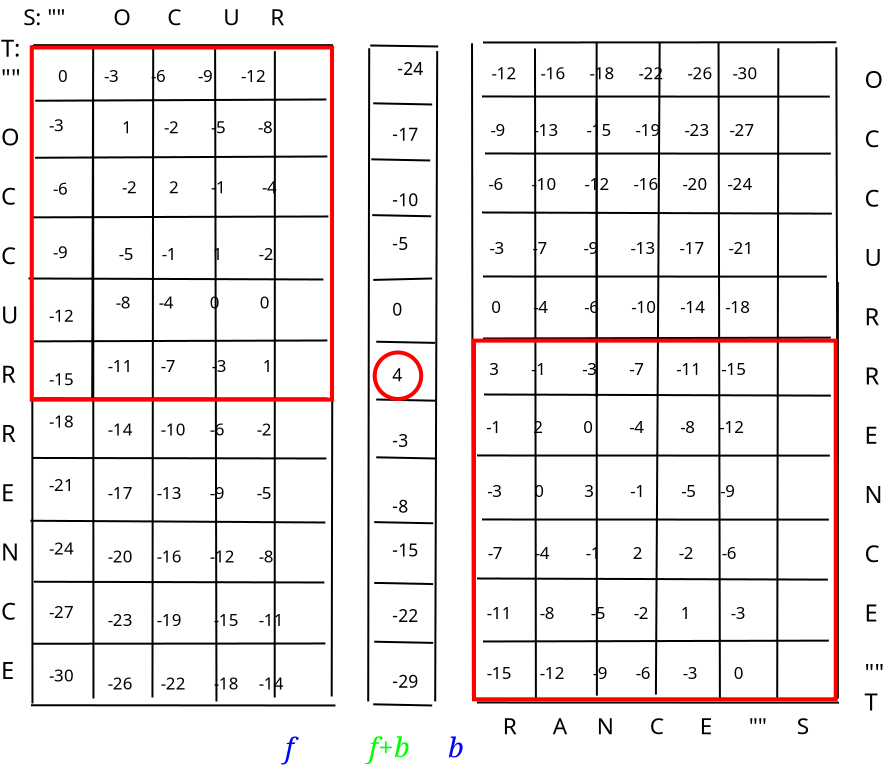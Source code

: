 <?xml version="1.0" encoding="UTF-8"?>
<dia:diagram xmlns:dia="http://www.lysator.liu.se/~alla/dia/">
  <dia:layer name="Background" visible="true" active="true">
    <dia:object type="Standard - Line" version="0" id="O0">
      <dia:attribute name="obj_pos">
        <dia:point val="6.2,8.25"/>
      </dia:attribute>
      <dia:attribute name="obj_bb">
        <dia:rectangle val="6.15,8.2;21.229,8.3"/>
      </dia:attribute>
      <dia:attribute name="conn_endpoints">
        <dia:point val="6.2,8.25"/>
        <dia:point val="21.179,8.25"/>
      </dia:attribute>
      <dia:attribute name="numcp">
        <dia:int val="1"/>
      </dia:attribute>
    </dia:object>
    <dia:object type="Standard - Line" version="0" id="O1">
      <dia:attribute name="obj_pos">
        <dia:point val="6.15,8.25"/>
      </dia:attribute>
      <dia:attribute name="obj_bb">
        <dia:rectangle val="6.05,8.2;6.2,26.1"/>
      </dia:attribute>
      <dia:attribute name="conn_endpoints">
        <dia:point val="6.15,8.25"/>
        <dia:point val="6.1,26.05"/>
      </dia:attribute>
      <dia:attribute name="numcp">
        <dia:int val="1"/>
      </dia:attribute>
    </dia:object>
    <dia:object type="Standard - Line" version="0" id="O2">
      <dia:attribute name="obj_pos">
        <dia:point val="9.195,8.23"/>
      </dia:attribute>
      <dia:attribute name="obj_bb">
        <dia:rectangle val="9.095,8.18;9.245,26.08"/>
      </dia:attribute>
      <dia:attribute name="conn_endpoints">
        <dia:point val="9.195,8.23"/>
        <dia:point val="9.145,26.03"/>
      </dia:attribute>
      <dia:attribute name="numcp">
        <dia:int val="1"/>
      </dia:attribute>
    </dia:object>
    <dia:object type="Standard - Line" version="0" id="O3">
      <dia:attribute name="obj_pos">
        <dia:point val="6.295,11.03"/>
      </dia:attribute>
      <dia:attribute name="obj_bb">
        <dia:rectangle val="6.245,10.917;20.905,11.08"/>
      </dia:attribute>
      <dia:attribute name="conn_endpoints">
        <dia:point val="6.295,11.03"/>
        <dia:point val="20.854,10.967"/>
      </dia:attribute>
      <dia:attribute name="numcp">
        <dia:int val="1"/>
      </dia:attribute>
    </dia:object>
    <dia:object type="Standard - Line" version="0" id="O4">
      <dia:attribute name="obj_pos">
        <dia:point val="12.195,8.28"/>
      </dia:attribute>
      <dia:attribute name="obj_bb">
        <dia:rectangle val="12.107,8.23;12.245,40.917"/>
      </dia:attribute>
      <dia:attribute name="conn_endpoints">
        <dia:point val="12.195,8.28"/>
        <dia:point val="12.158,40.867"/>
      </dia:attribute>
      <dia:attribute name="numcp">
        <dia:int val="1"/>
      </dia:attribute>
    </dia:object>
    <dia:object type="Standard - Line" version="0" id="O5">
      <dia:attribute name="obj_pos">
        <dia:point val="6.145,11.1"/>
      </dia:attribute>
      <dia:attribute name="obj_bb">
        <dia:rectangle val="6.095,11.05;6.208,41.217"/>
      </dia:attribute>
      <dia:attribute name="conn_endpoints">
        <dia:point val="6.145,11.1"/>
        <dia:point val="6.158,41.167"/>
      </dia:attribute>
      <dia:attribute name="numcp">
        <dia:int val="1"/>
      </dia:attribute>
    </dia:object>
    <dia:object type="Standard - Line" version="0" id="O6">
      <dia:attribute name="obj_pos">
        <dia:point val="9.19,11.08"/>
      </dia:attribute>
      <dia:attribute name="obj_bb">
        <dia:rectangle val="9.14,11.03;9.258,40.967"/>
      </dia:attribute>
      <dia:attribute name="conn_endpoints">
        <dia:point val="9.19,11.08"/>
        <dia:point val="9.208,40.917"/>
      </dia:attribute>
      <dia:attribute name="numcp">
        <dia:int val="1"/>
      </dia:attribute>
    </dia:object>
    <dia:object type="Standard - Line" version="0" id="O7">
      <dia:attribute name="obj_pos">
        <dia:point val="6.29,13.88"/>
      </dia:attribute>
      <dia:attribute name="obj_bb">
        <dia:rectangle val="6.24,13.767;20.955,13.93"/>
      </dia:attribute>
      <dia:attribute name="conn_endpoints">
        <dia:point val="6.29,13.88"/>
        <dia:point val="20.904,13.817"/>
      </dia:attribute>
      <dia:attribute name="numcp">
        <dia:int val="1"/>
      </dia:attribute>
    </dia:object>
    <dia:object type="Standard - Line" version="0" id="O8">
      <dia:attribute name="obj_pos">
        <dia:point val="15.29,8.28"/>
      </dia:attribute>
      <dia:attribute name="obj_bb">
        <dia:rectangle val="15.24,8.23;15.408,41.117"/>
      </dia:attribute>
      <dia:attribute name="conn_endpoints">
        <dia:point val="15.29,8.28"/>
        <dia:point val="15.358,41.067"/>
      </dia:attribute>
      <dia:attribute name="numcp">
        <dia:int val="1"/>
      </dia:attribute>
    </dia:object>
    <dia:object type="Standard - Line" version="0" id="O9">
      <dia:attribute name="obj_pos">
        <dia:point val="18.279,8.55"/>
      </dia:attribute>
      <dia:attribute name="obj_bb">
        <dia:rectangle val="18.22,8.5;18.329,40.917"/>
      </dia:attribute>
      <dia:attribute name="conn_endpoints">
        <dia:point val="18.279,8.55"/>
        <dia:point val="18.27,40.867"/>
      </dia:attribute>
      <dia:attribute name="numcp">
        <dia:int val="1"/>
      </dia:attribute>
    </dia:object>
    <dia:object type="Standard - Line" version="0" id="O10">
      <dia:attribute name="obj_pos">
        <dia:point val="21.179,8.5"/>
      </dia:attribute>
      <dia:attribute name="obj_bb">
        <dia:rectangle val="21.07,8.45;21.23,40.867"/>
      </dia:attribute>
      <dia:attribute name="conn_endpoints">
        <dia:point val="21.179,8.5"/>
        <dia:point val="21.12,40.817"/>
      </dia:attribute>
      <dia:attribute name="numcp">
        <dia:int val="1"/>
      </dia:attribute>
    </dia:object>
    <dia:object type="Standard - Line" version="0" id="O11">
      <dia:attribute name="obj_pos">
        <dia:point val="6.195,16.86"/>
      </dia:attribute>
      <dia:attribute name="obj_bb">
        <dia:rectangle val="6.145,16.767;21.005,16.91"/>
      </dia:attribute>
      <dia:attribute name="conn_endpoints">
        <dia:point val="6.195,16.86"/>
        <dia:point val="20.954,16.817"/>
      </dia:attribute>
      <dia:attribute name="numcp">
        <dia:int val="1"/>
      </dia:attribute>
    </dia:object>
    <dia:object type="Standard - Line" version="0" id="O12">
      <dia:attribute name="obj_pos">
        <dia:point val="5.958,19.917"/>
      </dia:attribute>
      <dia:attribute name="obj_bb">
        <dia:rectangle val="5.907,19.867;20.755,20.017"/>
      </dia:attribute>
      <dia:attribute name="conn_endpoints">
        <dia:point val="5.958,19.917"/>
        <dia:point val="20.704,19.967"/>
      </dia:attribute>
      <dia:attribute name="numcp">
        <dia:int val="1"/>
      </dia:attribute>
    </dia:object>
    <dia:object type="Standard - Text" version="1" id="O13">
      <dia:attribute name="obj_pos">
        <dia:point val="8.8,7.1"/>
      </dia:attribute>
      <dia:attribute name="obj_bb">
        <dia:rectangle val="8.8,6.505;8.8,7.253"/>
      </dia:attribute>
      <dia:attribute name="text">
        <dia:composite type="text">
          <dia:attribute name="string">
            <dia:string>##</dia:string>
          </dia:attribute>
          <dia:attribute name="font">
            <dia:font family="sans" style="0" name="Helvetica"/>
          </dia:attribute>
          <dia:attribute name="height">
            <dia:real val="0.8"/>
          </dia:attribute>
          <dia:attribute name="pos">
            <dia:point val="8.8,7.1"/>
          </dia:attribute>
          <dia:attribute name="color">
            <dia:color val="#000000"/>
          </dia:attribute>
          <dia:attribute name="alignment">
            <dia:enum val="0"/>
          </dia:attribute>
        </dia:composite>
      </dia:attribute>
      <dia:attribute name="valign">
        <dia:enum val="3"/>
      </dia:attribute>
    </dia:object>
    <dia:object type="Standard - Line" version="0" id="O14">
      <dia:attribute name="obj_pos">
        <dia:point val="6.231,23.06"/>
      </dia:attribute>
      <dia:attribute name="obj_bb">
        <dia:rectangle val="6.18,22.967;20.954,23.11"/>
      </dia:attribute>
      <dia:attribute name="conn_endpoints">
        <dia:point val="6.231,23.06"/>
        <dia:point val="20.904,23.017"/>
      </dia:attribute>
      <dia:attribute name="numcp">
        <dia:int val="1"/>
      </dia:attribute>
    </dia:object>
    <dia:object type="Standard - Line" version="0" id="O15">
      <dia:attribute name="obj_pos">
        <dia:point val="6.226,25.91"/>
      </dia:attribute>
      <dia:attribute name="obj_bb">
        <dia:rectangle val="6.176,25.86;20.954,25.967"/>
      </dia:attribute>
      <dia:attribute name="conn_endpoints">
        <dia:point val="6.226,25.91"/>
        <dia:point val="20.904,25.917"/>
      </dia:attribute>
      <dia:attribute name="numcp">
        <dia:int val="1"/>
      </dia:attribute>
    </dia:object>
    <dia:object type="Standard - Line" version="0" id="O16">
      <dia:attribute name="obj_pos">
        <dia:point val="6.13,28.89"/>
      </dia:attribute>
      <dia:attribute name="obj_bb">
        <dia:rectangle val="6.08,28.84;20.904,28.967"/>
      </dia:attribute>
      <dia:attribute name="conn_endpoints">
        <dia:point val="6.13,28.89"/>
        <dia:point val="20.854,28.917"/>
      </dia:attribute>
      <dia:attribute name="numcp">
        <dia:int val="1"/>
      </dia:attribute>
    </dia:object>
    <dia:object type="Standard - Line" version="0" id="O17">
      <dia:attribute name="obj_pos">
        <dia:point val="6.056,32.03"/>
      </dia:attribute>
      <dia:attribute name="obj_bb">
        <dia:rectangle val="6.005,31.98;20.855,32.167"/>
      </dia:attribute>
      <dia:attribute name="conn_endpoints">
        <dia:point val="6.056,32.03"/>
        <dia:point val="20.804,32.117"/>
      </dia:attribute>
      <dia:attribute name="numcp">
        <dia:int val="1"/>
      </dia:attribute>
    </dia:object>
    <dia:object type="Standard - Line" version="0" id="O18">
      <dia:attribute name="obj_pos">
        <dia:point val="6.231,35.08"/>
      </dia:attribute>
      <dia:attribute name="obj_bb">
        <dia:rectangle val="6.18,35.03;20.805,35.167"/>
      </dia:attribute>
      <dia:attribute name="conn_endpoints">
        <dia:point val="6.231,35.08"/>
        <dia:point val="20.754,35.117"/>
      </dia:attribute>
      <dia:attribute name="numcp">
        <dia:int val="1"/>
      </dia:attribute>
    </dia:object>
    <dia:object type="Standard - Line" version="0" id="O19">
      <dia:attribute name="obj_pos">
        <dia:point val="6.181,38.18"/>
      </dia:attribute>
      <dia:attribute name="obj_bb">
        <dia:rectangle val="6.13,38.117;20.854,38.23"/>
      </dia:attribute>
      <dia:attribute name="conn_endpoints">
        <dia:point val="6.181,38.18"/>
        <dia:point val="20.804,38.167"/>
      </dia:attribute>
      <dia:attribute name="numcp">
        <dia:int val="1"/>
      </dia:attribute>
    </dia:object>
    <dia:object type="Standard - Line" version="0" id="O20">
      <dia:attribute name="obj_pos">
        <dia:point val="6.081,41.255"/>
      </dia:attribute>
      <dia:attribute name="obj_bb">
        <dia:rectangle val="6.03,41.205;21.358,41.317"/>
      </dia:attribute>
      <dia:attribute name="conn_endpoints">
        <dia:point val="6.081,41.255"/>
        <dia:point val="21.308,41.267"/>
      </dia:attribute>
      <dia:attribute name="numcp">
        <dia:int val="1"/>
      </dia:attribute>
    </dia:object>
    <dia:object type="Standard - Text" version="1" id="O21">
      <dia:attribute name="obj_pos">
        <dia:point val="6.98,12.56"/>
      </dia:attribute>
      <dia:attribute name="obj_bb">
        <dia:rectangle val="6.98,11.773;8.365,40.277"/>
      </dia:attribute>
      <dia:attribute name="text">
        <dia:composite type="text">
          <dia:attribute name="string">
            <dia:string>#-3


 -6 


 -9


-12


-15

-18


-21


-24


-27


-30#</dia:string>
          </dia:attribute>
          <dia:attribute name="font">
            <dia:font family="sans" style="0" name="Helvetica"/>
          </dia:attribute>
          <dia:attribute name="height">
            <dia:real val="1.058"/>
          </dia:attribute>
          <dia:attribute name="pos">
            <dia:point val="6.98,12.56"/>
          </dia:attribute>
          <dia:attribute name="color">
            <dia:color val="#000000"/>
          </dia:attribute>
          <dia:attribute name="alignment">
            <dia:enum val="0"/>
          </dia:attribute>
        </dia:composite>
      </dia:attribute>
      <dia:attribute name="valign">
        <dia:enum val="3"/>
      </dia:attribute>
    </dia:object>
    <dia:object type="Standard - Text" version="1" id="O22">
      <dia:attribute name="obj_pos">
        <dia:point val="4.585,8.825"/>
      </dia:attribute>
      <dia:attribute name="obj_bb">
        <dia:rectangle val="4.585,7.723;5.675,40.22"/>
      </dia:attribute>
      <dia:attribute name="text">
        <dia:composite type="text">
          <dia:attribute name="string">
            <dia:string>#T:
""

O

C

C

U

R

R

E

N

C

E#</dia:string>
          </dia:attribute>
          <dia:attribute name="font">
            <dia:font family="sans" style="0" name="Helvetica"/>
          </dia:attribute>
          <dia:attribute name="height">
            <dia:real val="1.482"/>
          </dia:attribute>
          <dia:attribute name="pos">
            <dia:point val="4.585,8.825"/>
          </dia:attribute>
          <dia:attribute name="color">
            <dia:color val="#000000"/>
          </dia:attribute>
          <dia:attribute name="alignment">
            <dia:enum val="0"/>
          </dia:attribute>
        </dia:composite>
      </dia:attribute>
      <dia:attribute name="valign">
        <dia:enum val="3"/>
      </dia:attribute>
    </dia:object>
    <dia:object type="Standard - Text" version="1" id="O23">
      <dia:attribute name="obj_pos">
        <dia:point val="46.435,20.343"/>
      </dia:attribute>
      <dia:attribute name="obj_bb">
        <dia:rectangle val="46.435,19.748;46.435,20.495"/>
      </dia:attribute>
      <dia:attribute name="text">
        <dia:composite type="text">
          <dia:attribute name="string">
            <dia:string>##</dia:string>
          </dia:attribute>
          <dia:attribute name="font">
            <dia:font family="sans" style="0" name="Helvetica"/>
          </dia:attribute>
          <dia:attribute name="height">
            <dia:real val="0.8"/>
          </dia:attribute>
          <dia:attribute name="pos">
            <dia:point val="46.435,20.343"/>
          </dia:attribute>
          <dia:attribute name="color">
            <dia:color val="#000000"/>
          </dia:attribute>
          <dia:attribute name="alignment">
            <dia:enum val="0"/>
          </dia:attribute>
        </dia:composite>
      </dia:attribute>
      <dia:attribute name="valign">
        <dia:enum val="3"/>
      </dia:attribute>
    </dia:object>
    <dia:object type="Standard - Text" version="1" id="O24">
      <dia:attribute name="obj_pos">
        <dia:point val="5.7,7.25"/>
      </dia:attribute>
      <dia:attribute name="obj_bb">
        <dia:rectangle val="5.7,6.2;21.21,7.518"/>
      </dia:attribute>
      <dia:attribute name="text">
        <dia:composite type="text">
          <dia:attribute name="string">
            <dia:string>#S: ""        O      C       U     R #</dia:string>
          </dia:attribute>
          <dia:attribute name="font">
            <dia:font family="sans" style="0" name="Helvetica"/>
          </dia:attribute>
          <dia:attribute name="height">
            <dia:real val="1.411"/>
          </dia:attribute>
          <dia:attribute name="pos">
            <dia:point val="5.7,7.25"/>
          </dia:attribute>
          <dia:attribute name="color">
            <dia:color val="#000000"/>
          </dia:attribute>
          <dia:attribute name="alignment">
            <dia:enum val="0"/>
          </dia:attribute>
        </dia:composite>
      </dia:attribute>
      <dia:attribute name="valign">
        <dia:enum val="3"/>
      </dia:attribute>
    </dia:object>
    <dia:object type="Standard - Text" version="1" id="O25">
      <dia:attribute name="obj_pos">
        <dia:point val="6.635,10.093"/>
      </dia:attribute>
      <dia:attribute name="obj_bb">
        <dia:rectangle val="6.635,9.305;21.085,10.293"/>
      </dia:attribute>
      <dia:attribute name="text">
        <dia:composite type="text">
          <dia:attribute name="string">
            <dia:string>#    0         -3        -6        -9       -12 #</dia:string>
          </dia:attribute>
          <dia:attribute name="font">
            <dia:font family="sans" style="0" name="Helvetica"/>
          </dia:attribute>
          <dia:attribute name="height">
            <dia:real val="1.058"/>
          </dia:attribute>
          <dia:attribute name="pos">
            <dia:point val="6.635,10.093"/>
          </dia:attribute>
          <dia:attribute name="color">
            <dia:color val="#000000"/>
          </dia:attribute>
          <dia:attribute name="alignment">
            <dia:enum val="0"/>
          </dia:attribute>
        </dia:composite>
      </dia:attribute>
      <dia:attribute name="valign">
        <dia:enum val="3"/>
      </dia:attribute>
    </dia:object>
    <dia:object type="Standard - Text" version="1" id="O26">
      <dia:attribute name="obj_pos">
        <dia:point val="10.04,12.655"/>
      </dia:attribute>
      <dia:attribute name="obj_bb">
        <dia:rectangle val="10.04,11.868;20.945,12.855"/>
      </dia:attribute>
      <dia:attribute name="text">
        <dia:composite type="text">
          <dia:attribute name="string">
            <dia:string>#   1        -2        -5        -8  #</dia:string>
          </dia:attribute>
          <dia:attribute name="font">
            <dia:font family="sans" style="0" name="Helvetica"/>
          </dia:attribute>
          <dia:attribute name="height">
            <dia:real val="1.058"/>
          </dia:attribute>
          <dia:attribute name="pos">
            <dia:point val="10.04,12.655"/>
          </dia:attribute>
          <dia:attribute name="color">
            <dia:color val="#000000"/>
          </dia:attribute>
          <dia:attribute name="alignment">
            <dia:enum val="0"/>
          </dia:attribute>
        </dia:composite>
      </dia:attribute>
      <dia:attribute name="valign">
        <dia:enum val="3"/>
      </dia:attribute>
    </dia:object>
    <dia:object type="Standard - Text" version="1" id="O27">
      <dia:attribute name="obj_pos">
        <dia:point val="10.23,15.66"/>
      </dia:attribute>
      <dia:attribute name="obj_bb">
        <dia:rectangle val="10.23,14.873;20.865,15.86"/>
      </dia:attribute>
      <dia:attribute name="text">
        <dia:composite type="text">
          <dia:attribute name="string">
            <dia:string>#  -2        2        -1         -4 #</dia:string>
          </dia:attribute>
          <dia:attribute name="font">
            <dia:font family="sans" style="0" name="Helvetica"/>
          </dia:attribute>
          <dia:attribute name="height">
            <dia:real val="1.058"/>
          </dia:attribute>
          <dia:attribute name="pos">
            <dia:point val="10.23,15.66"/>
          </dia:attribute>
          <dia:attribute name="color">
            <dia:color val="#000000"/>
          </dia:attribute>
          <dia:attribute name="alignment">
            <dia:enum val="0"/>
          </dia:attribute>
        </dia:composite>
      </dia:attribute>
      <dia:attribute name="valign">
        <dia:enum val="3"/>
      </dia:attribute>
    </dia:object>
    <dia:object type="Standard - Text" version="1" id="O28">
      <dia:attribute name="obj_pos">
        <dia:point val="10.075,18.99"/>
      </dia:attribute>
      <dia:attribute name="obj_bb">
        <dia:rectangle val="10.075,18.203;20.71,19.19"/>
      </dia:attribute>
      <dia:attribute name="text">
        <dia:composite type="text">
          <dia:attribute name="string">
            <dia:string>#  -5       -1         1         -2 #</dia:string>
          </dia:attribute>
          <dia:attribute name="font">
            <dia:font family="sans" style="0" name="Helvetica"/>
          </dia:attribute>
          <dia:attribute name="height">
            <dia:real val="1.058"/>
          </dia:attribute>
          <dia:attribute name="pos">
            <dia:point val="10.075,18.99"/>
          </dia:attribute>
          <dia:attribute name="color">
            <dia:color val="#000000"/>
          </dia:attribute>
          <dia:attribute name="alignment">
            <dia:enum val="0"/>
          </dia:attribute>
        </dia:composite>
      </dia:attribute>
      <dia:attribute name="valign">
        <dia:enum val="3"/>
      </dia:attribute>
    </dia:object>
    <dia:object type="Standard - Text" version="1" id="O29">
      <dia:attribute name="obj_pos">
        <dia:point val="9.92,21.42"/>
      </dia:attribute>
      <dia:attribute name="obj_bb">
        <dia:rectangle val="9.92,20.633;20.86,40.67"/>
      </dia:attribute>
      <dia:attribute name="text">
        <dia:composite type="text">
          <dia:attribute name="string">
            <dia:string>#  -8       -4         0          0  


-11       -7         -3         1  


-14       -10      -6        -2   


-17      -13       -9        -5 


-20      -16       -12      -8  


-23      -19        -15     -11 


-26       -22       -18     -14 #</dia:string>
          </dia:attribute>
          <dia:attribute name="font">
            <dia:font family="sans" style="0" name="Helvetica"/>
          </dia:attribute>
          <dia:attribute name="height">
            <dia:real val="1.058"/>
          </dia:attribute>
          <dia:attribute name="pos">
            <dia:point val="9.92,21.42"/>
          </dia:attribute>
          <dia:attribute name="color">
            <dia:color val="#000000"/>
          </dia:attribute>
          <dia:attribute name="alignment">
            <dia:enum val="0"/>
          </dia:attribute>
        </dia:composite>
      </dia:attribute>
      <dia:attribute name="valign">
        <dia:enum val="3"/>
      </dia:attribute>
    </dia:object>
    <dia:object type="Standard - Line" version="0" id="O30">
      <dia:attribute name="obj_pos">
        <dia:point val="28.685,8.117"/>
      </dia:attribute>
      <dia:attribute name="obj_bb">
        <dia:rectangle val="28.635,8.057;46.402,8.167"/>
      </dia:attribute>
      <dia:attribute name="conn_endpoints">
        <dia:point val="28.685,8.117"/>
        <dia:point val="46.352,8.107"/>
      </dia:attribute>
      <dia:attribute name="numcp">
        <dia:int val="1"/>
      </dia:attribute>
    </dia:object>
    <dia:object type="Standard - Line" version="0" id="O31">
      <dia:attribute name="obj_pos">
        <dia:point val="34.367,8.087"/>
      </dia:attribute>
      <dia:attribute name="obj_bb">
        <dia:rectangle val="34.317,8.037;34.421,25.906"/>
      </dia:attribute>
      <dia:attribute name="conn_endpoints">
        <dia:point val="34.367,8.087"/>
        <dia:point val="34.371,25.856"/>
      </dia:attribute>
      <dia:attribute name="numcp">
        <dia:int val="1"/>
      </dia:attribute>
      <dia:connections>
        <dia:connection handle="1" to="O35" connection="0"/>
      </dia:connections>
    </dia:object>
    <dia:object type="Standard - Line" version="0" id="O32">
      <dia:attribute name="obj_pos">
        <dia:point val="28.635,10.817"/>
      </dia:attribute>
      <dia:attribute name="obj_bb">
        <dia:rectangle val="28.585,10.767;46.077,10.874"/>
      </dia:attribute>
      <dia:attribute name="conn_endpoints">
        <dia:point val="28.635,10.817"/>
        <dia:point val="46.027,10.824"/>
      </dia:attribute>
      <dia:attribute name="numcp">
        <dia:int val="1"/>
      </dia:attribute>
    </dia:object>
    <dia:object type="Standard - Line" version="0" id="O33">
      <dia:attribute name="obj_pos">
        <dia:point val="37.519,8.112"/>
      </dia:attribute>
      <dia:attribute name="obj_bb">
        <dia:rectangle val="37.279,8.062;37.569,40.774"/>
      </dia:attribute>
      <dia:attribute name="conn_endpoints">
        <dia:point val="37.519,8.112"/>
        <dia:point val="37.33,40.724"/>
      </dia:attribute>
      <dia:attribute name="numcp">
        <dia:int val="1"/>
      </dia:attribute>
      <dia:connections>
        <dia:connection handle="0" to="O30" connection="0"/>
      </dia:connections>
    </dia:object>
    <dia:object type="Standard - Line" version="0" id="O34">
      <dia:attribute name="obj_pos">
        <dia:point val="31.285,8.417"/>
      </dia:attribute>
      <dia:attribute name="obj_bb">
        <dia:rectangle val="31.235,8.367;31.38,41.074"/>
      </dia:attribute>
      <dia:attribute name="conn_endpoints">
        <dia:point val="31.285,8.417"/>
        <dia:point val="31.33,41.024"/>
      </dia:attribute>
      <dia:attribute name="numcp">
        <dia:int val="1"/>
      </dia:attribute>
    </dia:object>
    <dia:object type="Standard - Line" version="0" id="O35">
      <dia:attribute name="obj_pos">
        <dia:point val="34.362,10.937"/>
      </dia:attribute>
      <dia:attribute name="obj_bb">
        <dia:rectangle val="34.312,10.887;34.43,40.824"/>
      </dia:attribute>
      <dia:attribute name="conn_endpoints">
        <dia:point val="34.362,10.937"/>
        <dia:point val="34.38,40.774"/>
      </dia:attribute>
      <dia:attribute name="numcp">
        <dia:int val="1"/>
      </dia:attribute>
    </dia:object>
    <dia:object type="Standard - Line" version="0" id="O36">
      <dia:attribute name="obj_pos">
        <dia:point val="28.785,13.667"/>
      </dia:attribute>
      <dia:attribute name="obj_bb">
        <dia:rectangle val="28.735,13.617;46.127,13.724"/>
      </dia:attribute>
      <dia:attribute name="conn_endpoints">
        <dia:point val="28.785,13.667"/>
        <dia:point val="46.077,13.674"/>
      </dia:attribute>
      <dia:attribute name="numcp">
        <dia:int val="1"/>
      </dia:attribute>
    </dia:object>
    <dia:object type="Standard - Line" version="0" id="O37">
      <dia:attribute name="obj_pos">
        <dia:point val="40.462,8.137"/>
      </dia:attribute>
      <dia:attribute name="obj_bb">
        <dia:rectangle val="40.412,8.087;40.58,40.974"/>
      </dia:attribute>
      <dia:attribute name="conn_endpoints">
        <dia:point val="40.462,8.137"/>
        <dia:point val="40.53,40.924"/>
      </dia:attribute>
      <dia:attribute name="numcp">
        <dia:int val="1"/>
      </dia:attribute>
    </dia:object>
    <dia:object type="Standard - Line" version="0" id="O38">
      <dia:attribute name="obj_pos">
        <dia:point val="43.452,8.407"/>
      </dia:attribute>
      <dia:attribute name="obj_bb">
        <dia:rectangle val="43.345,8.357;43.502,41.017"/>
      </dia:attribute>
      <dia:attribute name="conn_endpoints">
        <dia:point val="43.452,8.407"/>
        <dia:point val="43.395,40.967"/>
      </dia:attribute>
      <dia:attribute name="numcp">
        <dia:int val="1"/>
      </dia:attribute>
    </dia:object>
    <dia:object type="Standard - Line" version="0" id="O39">
      <dia:attribute name="obj_pos">
        <dia:point val="46.352,8.357"/>
      </dia:attribute>
      <dia:attribute name="obj_bb">
        <dia:rectangle val="46.301,8.307;46.458,29.157"/>
      </dia:attribute>
      <dia:attribute name="conn_endpoints">
        <dia:point val="46.352,8.357"/>
        <dia:point val="46.408,29.107"/>
      </dia:attribute>
      <dia:attribute name="numcp">
        <dia:int val="1"/>
      </dia:attribute>
    </dia:object>
    <dia:object type="Standard - Line" version="0" id="O40">
      <dia:attribute name="obj_pos">
        <dia:point val="28.635,16.617"/>
      </dia:attribute>
      <dia:attribute name="obj_bb">
        <dia:rectangle val="28.585,16.567;46.177,16.724"/>
      </dia:attribute>
      <dia:attribute name="conn_endpoints">
        <dia:point val="28.635,16.617"/>
        <dia:point val="46.127,16.674"/>
      </dia:attribute>
      <dia:attribute name="numcp">
        <dia:int val="1"/>
      </dia:attribute>
    </dia:object>
    <dia:object type="Standard - Line" version="0" id="O41">
      <dia:attribute name="obj_pos">
        <dia:point val="28.685,19.817"/>
      </dia:attribute>
      <dia:attribute name="obj_bb">
        <dia:rectangle val="28.635,19.767;45.927,19.874"/>
      </dia:attribute>
      <dia:attribute name="conn_endpoints">
        <dia:point val="28.685,19.817"/>
        <dia:point val="45.877,19.824"/>
      </dia:attribute>
      <dia:attribute name="numcp">
        <dia:int val="1"/>
      </dia:attribute>
    </dia:object>
    <dia:object type="Standard - Text" version="1" id="O42">
      <dia:attribute name="obj_pos">
        <dia:point val="33.972,6.957"/>
      </dia:attribute>
      <dia:attribute name="obj_bb">
        <dia:rectangle val="33.972,6.362;33.972,7.11"/>
      </dia:attribute>
      <dia:attribute name="text">
        <dia:composite type="text">
          <dia:attribute name="string">
            <dia:string>##</dia:string>
          </dia:attribute>
          <dia:attribute name="font">
            <dia:font family="sans" style="0" name="Helvetica"/>
          </dia:attribute>
          <dia:attribute name="height">
            <dia:real val="0.8"/>
          </dia:attribute>
          <dia:attribute name="pos">
            <dia:point val="33.972,6.957"/>
          </dia:attribute>
          <dia:attribute name="color">
            <dia:color val="#000000"/>
          </dia:attribute>
          <dia:attribute name="alignment">
            <dia:enum val="0"/>
          </dia:attribute>
        </dia:composite>
      </dia:attribute>
      <dia:attribute name="valign">
        <dia:enum val="3"/>
      </dia:attribute>
    </dia:object>
    <dia:object type="Standard - Line" version="0" id="O43">
      <dia:attribute name="obj_pos">
        <dia:point val="28.685,22.917"/>
      </dia:attribute>
      <dia:attribute name="obj_bb">
        <dia:rectangle val="28.635,22.824;46.127,22.967"/>
      </dia:attribute>
      <dia:attribute name="conn_endpoints">
        <dia:point val="28.685,22.917"/>
        <dia:point val="46.077,22.874"/>
      </dia:attribute>
      <dia:attribute name="numcp">
        <dia:int val="1"/>
      </dia:attribute>
    </dia:object>
    <dia:object type="Standard - Line" version="0" id="O44">
      <dia:attribute name="obj_pos">
        <dia:point val="28.735,25.717"/>
      </dia:attribute>
      <dia:attribute name="obj_bb">
        <dia:rectangle val="28.685,25.667;46.127,25.824"/>
      </dia:attribute>
      <dia:attribute name="conn_endpoints">
        <dia:point val="28.735,25.717"/>
        <dia:point val="46.077,25.774"/>
      </dia:attribute>
      <dia:attribute name="numcp">
        <dia:int val="1"/>
      </dia:attribute>
    </dia:object>
    <dia:object type="Standard - Line" version="0" id="O45">
      <dia:attribute name="obj_pos">
        <dia:point val="46.428,20.092"/>
      </dia:attribute>
      <dia:attribute name="obj_bb">
        <dia:rectangle val="46.377,20.042;46.478,40.974"/>
      </dia:attribute>
      <dia:attribute name="conn_endpoints">
        <dia:point val="46.428,20.092"/>
        <dia:point val="46.427,40.924"/>
      </dia:attribute>
      <dia:attribute name="numcp">
        <dia:int val="1"/>
      </dia:attribute>
    </dia:object>
    <dia:object type="Standard - Line" version="0" id="O46">
      <dia:attribute name="obj_pos">
        <dia:point val="28.385,28.767"/>
      </dia:attribute>
      <dia:attribute name="obj_bb">
        <dia:rectangle val="28.335,28.717;46.077,28.824"/>
      </dia:attribute>
      <dia:attribute name="conn_endpoints">
        <dia:point val="28.385,28.767"/>
        <dia:point val="46.027,28.774"/>
      </dia:attribute>
      <dia:attribute name="numcp">
        <dia:int val="1"/>
      </dia:attribute>
    </dia:object>
    <dia:object type="Standard - Line" version="0" id="O47">
      <dia:attribute name="obj_pos">
        <dia:point val="28.635,31.967"/>
      </dia:attribute>
      <dia:attribute name="obj_bb">
        <dia:rectangle val="28.585,31.917;46.027,32.024"/>
      </dia:attribute>
      <dia:attribute name="conn_endpoints">
        <dia:point val="28.635,31.967"/>
        <dia:point val="45.977,31.974"/>
      </dia:attribute>
      <dia:attribute name="numcp">
        <dia:int val="1"/>
      </dia:attribute>
    </dia:object>
    <dia:object type="Standard - Line" version="0" id="O48">
      <dia:attribute name="obj_pos">
        <dia:point val="28.385,34.917"/>
      </dia:attribute>
      <dia:attribute name="obj_bb">
        <dia:rectangle val="28.335,34.867;45.977,35.024"/>
      </dia:attribute>
      <dia:attribute name="conn_endpoints">
        <dia:point val="28.385,34.917"/>
        <dia:point val="45.927,34.974"/>
      </dia:attribute>
      <dia:attribute name="numcp">
        <dia:int val="1"/>
      </dia:attribute>
    </dia:object>
    <dia:object type="Standard - Line" version="0" id="O49">
      <dia:attribute name="obj_pos">
        <dia:point val="28.685,38.067"/>
      </dia:attribute>
      <dia:attribute name="obj_bb">
        <dia:rectangle val="28.635,37.974;46.027,38.117"/>
      </dia:attribute>
      <dia:attribute name="conn_endpoints">
        <dia:point val="28.685,38.067"/>
        <dia:point val="45.977,38.024"/>
      </dia:attribute>
      <dia:attribute name="numcp">
        <dia:int val="1"/>
      </dia:attribute>
    </dia:object>
    <dia:object type="Standard - Line" version="0" id="O50">
      <dia:attribute name="obj_pos">
        <dia:point val="28.385,41.117"/>
      </dia:attribute>
      <dia:attribute name="obj_bb">
        <dia:rectangle val="28.335,41.067;46.53,41.174"/>
      </dia:attribute>
      <dia:attribute name="conn_endpoints">
        <dia:point val="28.385,41.117"/>
        <dia:point val="46.48,41.124"/>
      </dia:attribute>
      <dia:attribute name="numcp">
        <dia:int val="1"/>
      </dia:attribute>
    </dia:object>
    <dia:object type="Standard - Text" version="1" id="O51">
      <dia:attribute name="obj_pos">
        <dia:point val="62.908,20.2"/>
      </dia:attribute>
      <dia:attribute name="obj_bb">
        <dia:rectangle val="62.908,19.605;62.908,20.352"/>
      </dia:attribute>
      <dia:attribute name="text">
        <dia:composite type="text">
          <dia:attribute name="string">
            <dia:string>##</dia:string>
          </dia:attribute>
          <dia:attribute name="font">
            <dia:font family="sans" style="0" name="Helvetica"/>
          </dia:attribute>
          <dia:attribute name="height">
            <dia:real val="0.8"/>
          </dia:attribute>
          <dia:attribute name="pos">
            <dia:point val="62.908,20.2"/>
          </dia:attribute>
          <dia:attribute name="color">
            <dia:color val="#000000"/>
          </dia:attribute>
          <dia:attribute name="alignment">
            <dia:enum val="0"/>
          </dia:attribute>
        </dia:composite>
      </dia:attribute>
      <dia:attribute name="valign">
        <dia:enum val="3"/>
      </dia:attribute>
    </dia:object>
    <dia:object type="Standard - Text" version="1" id="O52">
      <dia:attribute name="obj_pos">
        <dia:point val="47.758,7.432"/>
      </dia:attribute>
      <dia:attribute name="obj_bb">
        <dia:rectangle val="47.758,6.33;48.848,41.79"/>
      </dia:attribute>
      <dia:attribute name="text">
        <dia:composite type="text">
          <dia:attribute name="string">
            <dia:string>#

O

C

C

U

R

R

E

N

C

E

""
T#</dia:string>
          </dia:attribute>
          <dia:attribute name="font">
            <dia:font family="sans" style="0" name="Helvetica"/>
          </dia:attribute>
          <dia:attribute name="height">
            <dia:real val="1.482"/>
          </dia:attribute>
          <dia:attribute name="pos">
            <dia:point val="47.758,7.432"/>
          </dia:attribute>
          <dia:attribute name="color">
            <dia:color val="#000000"/>
          </dia:attribute>
          <dia:attribute name="alignment">
            <dia:enum val="0"/>
          </dia:attribute>
        </dia:composite>
      </dia:attribute>
      <dia:attribute name="valign">
        <dia:enum val="3"/>
      </dia:attribute>
    </dia:object>
    <dia:object type="Standard - Text" version="1" id="O53">
      <dia:attribute name="obj_pos">
        <dia:point val="29.672,42.707"/>
      </dia:attribute>
      <dia:attribute name="obj_bb">
        <dia:rectangle val="29.672,41.657;47.937,42.975"/>
      </dia:attribute>
      <dia:attribute name="text">
        <dia:composite type="text">
          <dia:attribute name="string">
            <dia:string>#R      A     N      C      E      ""     S #</dia:string>
          </dia:attribute>
          <dia:attribute name="font">
            <dia:font family="sans" style="0" name="Helvetica"/>
          </dia:attribute>
          <dia:attribute name="height">
            <dia:real val="1.411"/>
          </dia:attribute>
          <dia:attribute name="pos">
            <dia:point val="29.672,42.707"/>
          </dia:attribute>
          <dia:attribute name="color">
            <dia:color val="#000000"/>
          </dia:attribute>
          <dia:attribute name="alignment">
            <dia:enum val="0"/>
          </dia:attribute>
        </dia:composite>
      </dia:attribute>
      <dia:attribute name="valign">
        <dia:enum val="3"/>
      </dia:attribute>
    </dia:object>
    <dia:object type="Standard - Line" version="0" id="O54">
      <dia:attribute name="obj_pos">
        <dia:point val="28.136,8.157"/>
      </dia:attribute>
      <dia:attribute name="obj_bb">
        <dia:rectangle val="28.085,8.107;28.23,40.814"/>
      </dia:attribute>
      <dia:attribute name="conn_endpoints">
        <dia:point val="28.136,8.157"/>
        <dia:point val="28.18,40.764"/>
      </dia:attribute>
      <dia:attribute name="numcp">
        <dia:int val="1"/>
      </dia:attribute>
    </dia:object>
    <dia:object type="Standard - Text" version="1" id="O55">
      <dia:attribute name="obj_pos">
        <dia:point val="28.908,9.95"/>
      </dia:attribute>
      <dia:attribute name="obj_bb">
        <dia:rectangle val="28.908,9.162;45.588,10.15"/>
      </dia:attribute>
      <dia:attribute name="text">
        <dia:composite type="text">
          <dia:attribute name="string">
            <dia:string># -12      -16      -18      -22      -26     -30 #</dia:string>
          </dia:attribute>
          <dia:attribute name="font">
            <dia:font family="sans" style="0" name="Helvetica"/>
          </dia:attribute>
          <dia:attribute name="height">
            <dia:real val="1.058"/>
          </dia:attribute>
          <dia:attribute name="pos">
            <dia:point val="28.908,9.95"/>
          </dia:attribute>
          <dia:attribute name="color">
            <dia:color val="#000000"/>
          </dia:attribute>
          <dia:attribute name="alignment">
            <dia:enum val="0"/>
          </dia:attribute>
        </dia:composite>
      </dia:attribute>
      <dia:attribute name="valign">
        <dia:enum val="3"/>
      </dia:attribute>
    </dia:object>
    <dia:object type="Standard - Text" version="1" id="O56">
      <dia:attribute name="obj_pos">
        <dia:point val="28.662,12.795"/>
      </dia:attribute>
      <dia:attribute name="obj_bb">
        <dia:rectangle val="28.662,12.007;45.611,12.995"/>
      </dia:attribute>
      <dia:attribute name="text">
        <dia:composite type="text">
          <dia:attribute name="string">
            <dia:string>#  -9       -13       -15      -19      -23     -27 #</dia:string>
          </dia:attribute>
          <dia:attribute name="font">
            <dia:font family="sans" style="0" name="Helvetica"/>
          </dia:attribute>
          <dia:attribute name="height">
            <dia:real val="1.058"/>
          </dia:attribute>
          <dia:attribute name="pos">
            <dia:point val="28.662,12.795"/>
          </dia:attribute>
          <dia:attribute name="color">
            <dia:color val="#000000"/>
          </dia:attribute>
          <dia:attribute name="alignment">
            <dia:enum val="0"/>
          </dia:attribute>
        </dia:composite>
      </dia:attribute>
      <dia:attribute name="valign">
        <dia:enum val="3"/>
      </dia:attribute>
    </dia:object>
    <dia:object type="Standard - Text" version="1" id="O57">
      <dia:attribute name="obj_pos">
        <dia:point val="28.561,15.495"/>
      </dia:attribute>
      <dia:attribute name="obj_bb">
        <dia:rectangle val="28.561,14.707;45.511,15.695"/>
      </dia:attribute>
      <dia:attribute name="text">
        <dia:composite type="text">
          <dia:attribute name="string">
            <dia:string>#  -6       -10       -12      -16      -20     -24 #</dia:string>
          </dia:attribute>
          <dia:attribute name="font">
            <dia:font family="sans" style="0" name="Helvetica"/>
          </dia:attribute>
          <dia:attribute name="height">
            <dia:real val="1.058"/>
          </dia:attribute>
          <dia:attribute name="pos">
            <dia:point val="28.561,15.495"/>
          </dia:attribute>
          <dia:attribute name="color">
            <dia:color val="#000000"/>
          </dia:attribute>
          <dia:attribute name="alignment">
            <dia:enum val="0"/>
          </dia:attribute>
        </dia:composite>
      </dia:attribute>
      <dia:attribute name="valign">
        <dia:enum val="3"/>
      </dia:attribute>
    </dia:object>
    <dia:object type="Standard - Text" version="1" id="O58">
      <dia:attribute name="obj_pos">
        <dia:point val="28.811,18.695"/>
      </dia:attribute>
      <dia:attribute name="obj_bb">
        <dia:rectangle val="28.811,17.907;45.761,18.895"/>
      </dia:attribute>
      <dia:attribute name="text">
        <dia:composite type="text">
          <dia:attribute name="string">
            <dia:string># -3       -7         -9        -13      -17      -21 #</dia:string>
          </dia:attribute>
          <dia:attribute name="font">
            <dia:font family="sans" style="0" name="Helvetica"/>
          </dia:attribute>
          <dia:attribute name="height">
            <dia:real val="1.058"/>
          </dia:attribute>
          <dia:attribute name="pos">
            <dia:point val="28.811,18.695"/>
          </dia:attribute>
          <dia:attribute name="color">
            <dia:color val="#000000"/>
          </dia:attribute>
          <dia:attribute name="alignment">
            <dia:enum val="0"/>
          </dia:attribute>
        </dia:composite>
      </dia:attribute>
      <dia:attribute name="valign">
        <dia:enum val="3"/>
      </dia:attribute>
    </dia:object>
    <dia:object type="Standard - Text" version="1" id="O59">
      <dia:attribute name="obj_pos">
        <dia:point val="28.695,21.645"/>
      </dia:attribute>
      <dia:attribute name="obj_bb">
        <dia:rectangle val="28.695,20.857;45.61,21.845"/>
      </dia:attribute>
      <dia:attribute name="text">
        <dia:composite type="text">
          <dia:attribute name="string">
            <dia:string>#  0        -4         -6        -10      -14     -18 #</dia:string>
          </dia:attribute>
          <dia:attribute name="font">
            <dia:font family="sans" style="0" name="Helvetica"/>
          </dia:attribute>
          <dia:attribute name="height">
            <dia:real val="1.058"/>
          </dia:attribute>
          <dia:attribute name="pos">
            <dia:point val="28.695,21.645"/>
          </dia:attribute>
          <dia:attribute name="color">
            <dia:color val="#000000"/>
          </dia:attribute>
          <dia:attribute name="alignment">
            <dia:enum val="0"/>
          </dia:attribute>
        </dia:composite>
      </dia:attribute>
      <dia:attribute name="valign">
        <dia:enum val="3"/>
      </dia:attribute>
    </dia:object>
    <dia:object type="Standard - Text" version="1" id="O60">
      <dia:attribute name="obj_pos">
        <dia:point val="28.595,24.745"/>
      </dia:attribute>
      <dia:attribute name="obj_bb">
        <dia:rectangle val="28.595,23.957;45.51,24.945"/>
      </dia:attribute>
      <dia:attribute name="text">
        <dia:composite type="text">
          <dia:attribute name="string">
            <dia:string>#  3        -1         -3        -7        -11     -15 #</dia:string>
          </dia:attribute>
          <dia:attribute name="font">
            <dia:font family="sans" style="0" name="Helvetica"/>
          </dia:attribute>
          <dia:attribute name="height">
            <dia:real val="1.058"/>
          </dia:attribute>
          <dia:attribute name="pos">
            <dia:point val="28.595,24.745"/>
          </dia:attribute>
          <dia:attribute name="color">
            <dia:color val="#000000"/>
          </dia:attribute>
          <dia:attribute name="alignment">
            <dia:enum val="0"/>
          </dia:attribute>
        </dia:composite>
      </dia:attribute>
      <dia:attribute name="valign">
        <dia:enum val="3"/>
      </dia:attribute>
    </dia:object>
    <dia:object type="Standard - Text" version="1" id="O61">
      <dia:attribute name="obj_pos">
        <dia:point val="28.845,27.645"/>
      </dia:attribute>
      <dia:attribute name="obj_bb">
        <dia:rectangle val="28.845,26.857;45.455,27.845"/>
      </dia:attribute>
      <dia:attribute name="text">
        <dia:composite type="text">
          <dia:attribute name="string">
            <dia:string>#-1        2          0         -4         -8      -12 #</dia:string>
          </dia:attribute>
          <dia:attribute name="font">
            <dia:font family="sans" style="0" name="Helvetica"/>
          </dia:attribute>
          <dia:attribute name="height">
            <dia:real val="1.058"/>
          </dia:attribute>
          <dia:attribute name="pos">
            <dia:point val="28.845,27.645"/>
          </dia:attribute>
          <dia:attribute name="color">
            <dia:color val="#000000"/>
          </dia:attribute>
          <dia:attribute name="alignment">
            <dia:enum val="0"/>
          </dia:attribute>
        </dia:composite>
      </dia:attribute>
      <dia:attribute name="valign">
        <dia:enum val="3"/>
      </dia:attribute>
    </dia:object>
    <dia:object type="Standard - Text" version="1" id="O62">
      <dia:attribute name="obj_pos">
        <dia:point val="28.895,30.845"/>
      </dia:attribute>
      <dia:attribute name="obj_bb">
        <dia:rectangle val="28.895,30.057;44.695,31.045"/>
      </dia:attribute>
      <dia:attribute name="text">
        <dia:composite type="text">
          <dia:attribute name="string">
            <dia:string>#-3        0          3         -1         -5      -9#</dia:string>
          </dia:attribute>
          <dia:attribute name="font">
            <dia:font family="sans" style="0" name="Helvetica"/>
          </dia:attribute>
          <dia:attribute name="height">
            <dia:real val="1.058"/>
          </dia:attribute>
          <dia:attribute name="pos">
            <dia:point val="28.895,30.845"/>
          </dia:attribute>
          <dia:attribute name="color">
            <dia:color val="#000000"/>
          </dia:attribute>
          <dia:attribute name="alignment">
            <dia:enum val="0"/>
          </dia:attribute>
        </dia:composite>
      </dia:attribute>
      <dia:attribute name="valign">
        <dia:enum val="3"/>
      </dia:attribute>
    </dia:object>
    <dia:object type="Standard - Text" version="1" id="O63">
      <dia:attribute name="obj_pos">
        <dia:point val="28.92,33.945"/>
      </dia:attribute>
      <dia:attribute name="obj_bb">
        <dia:rectangle val="28.92,33.157;44.755,34.145"/>
      </dia:attribute>
      <dia:attribute name="text">
        <dia:composite type="text">
          <dia:attribute name="string">
            <dia:string>#-7        -4         -1        2         -2       -6#</dia:string>
          </dia:attribute>
          <dia:attribute name="font">
            <dia:font family="sans" style="0" name="Helvetica"/>
          </dia:attribute>
          <dia:attribute name="height">
            <dia:real val="1.058"/>
          </dia:attribute>
          <dia:attribute name="pos">
            <dia:point val="28.92,33.945"/>
          </dia:attribute>
          <dia:attribute name="color">
            <dia:color val="#000000"/>
          </dia:attribute>
          <dia:attribute name="alignment">
            <dia:enum val="0"/>
          </dia:attribute>
        </dia:composite>
      </dia:attribute>
      <dia:attribute name="valign">
        <dia:enum val="3"/>
      </dia:attribute>
    </dia:object>
    <dia:object type="Standard - Text" version="1" id="O64">
      <dia:attribute name="obj_pos">
        <dia:point val="28.87,36.945"/>
      </dia:attribute>
      <dia:attribute name="obj_bb">
        <dia:rectangle val="28.87,36.157;45.245,37.145"/>
      </dia:attribute>
      <dia:attribute name="text">
        <dia:composite type="text">
          <dia:attribute name="string">
            <dia:string>#-11       -8         -5       -2        1          -3#</dia:string>
          </dia:attribute>
          <dia:attribute name="font">
            <dia:font family="sans" style="0" name="Helvetica"/>
          </dia:attribute>
          <dia:attribute name="height">
            <dia:real val="1.058"/>
          </dia:attribute>
          <dia:attribute name="pos">
            <dia:point val="28.87,36.945"/>
          </dia:attribute>
          <dia:attribute name="color">
            <dia:color val="#000000"/>
          </dia:attribute>
          <dia:attribute name="alignment">
            <dia:enum val="0"/>
          </dia:attribute>
        </dia:composite>
      </dia:attribute>
      <dia:attribute name="valign">
        <dia:enum val="3"/>
      </dia:attribute>
    </dia:object>
    <dia:object type="Standard - Text" version="1" id="O65">
      <dia:attribute name="obj_pos">
        <dia:point val="28.87,39.945"/>
      </dia:attribute>
      <dia:attribute name="obj_bb">
        <dia:rectangle val="28.87,39.157;44.975,40.145"/>
      </dia:attribute>
      <dia:attribute name="text">
        <dia:composite type="text">
          <dia:attribute name="string">
            <dia:string>#-15       -12       -9       -6        -3         0#</dia:string>
          </dia:attribute>
          <dia:attribute name="font">
            <dia:font family="sans" style="0" name="Helvetica"/>
          </dia:attribute>
          <dia:attribute name="height">
            <dia:real val="1.058"/>
          </dia:attribute>
          <dia:attribute name="pos">
            <dia:point val="28.87,39.945"/>
          </dia:attribute>
          <dia:attribute name="color">
            <dia:color val="#000000"/>
          </dia:attribute>
          <dia:attribute name="alignment">
            <dia:enum val="0"/>
          </dia:attribute>
        </dia:composite>
      </dia:attribute>
      <dia:attribute name="valign">
        <dia:enum val="3"/>
      </dia:attribute>
    </dia:object>
    <dia:object type="Standard - Line" version="0" id="O66">
      <dia:attribute name="obj_pos">
        <dia:point val="22.995,8.407"/>
      </dia:attribute>
      <dia:attribute name="obj_bb">
        <dia:rectangle val="22.895,8.357;23.045,41.117"/>
      </dia:attribute>
      <dia:attribute name="conn_endpoints">
        <dia:point val="22.995,8.407"/>
        <dia:point val="22.945,41.067"/>
      </dia:attribute>
      <dia:attribute name="numcp">
        <dia:int val="1"/>
      </dia:attribute>
    </dia:object>
    <dia:object type="Standard - Line" version="0" id="O67">
      <dia:attribute name="obj_pos">
        <dia:point val="26.395,8.547"/>
      </dia:attribute>
      <dia:attribute name="obj_bb">
        <dia:rectangle val="26.245,8.497;26.445,41.117"/>
      </dia:attribute>
      <dia:attribute name="conn_endpoints">
        <dia:point val="26.395,8.547"/>
        <dia:point val="26.295,41.067"/>
      </dia:attribute>
      <dia:attribute name="numcp">
        <dia:int val="1"/>
      </dia:attribute>
    </dia:object>
    <dia:object type="Standard - Line" version="0" id="O68">
      <dia:attribute name="obj_pos">
        <dia:point val="23.045,8.267"/>
      </dia:attribute>
      <dia:attribute name="obj_bb">
        <dia:rectangle val="22.994,8.216;26.495,8.368"/>
      </dia:attribute>
      <dia:attribute name="conn_endpoints">
        <dia:point val="23.045,8.267"/>
        <dia:point val="26.445,8.317"/>
      </dia:attribute>
      <dia:attribute name="numcp">
        <dia:int val="1"/>
      </dia:attribute>
    </dia:object>
    <dia:object type="Standard - Line" version="0" id="O69">
      <dia:attribute name="obj_pos">
        <dia:point val="23.195,11.158"/>
      </dia:attribute>
      <dia:attribute name="obj_bb">
        <dia:rectangle val="23.145,11.107;26.196,11.268"/>
      </dia:attribute>
      <dia:attribute name="conn_endpoints">
        <dia:point val="23.195,11.158"/>
        <dia:point val="26.145,11.217"/>
      </dia:attribute>
      <dia:attribute name="numcp">
        <dia:int val="1"/>
      </dia:attribute>
    </dia:object>
    <dia:object type="Standard - Line" version="0" id="O70">
      <dia:attribute name="obj_pos">
        <dia:point val="23.096,13.958"/>
      </dia:attribute>
      <dia:attribute name="obj_bb">
        <dia:rectangle val="23.045,13.907;26.096,14.068"/>
      </dia:attribute>
      <dia:attribute name="conn_endpoints">
        <dia:point val="23.096,13.958"/>
        <dia:point val="26.045,14.017"/>
      </dia:attribute>
      <dia:attribute name="numcp">
        <dia:int val="1"/>
      </dia:attribute>
    </dia:object>
    <dia:object type="Standard - Line" version="0" id="O71">
      <dia:attribute name="obj_pos">
        <dia:point val="23.146,16.748"/>
      </dia:attribute>
      <dia:attribute name="obj_bb">
        <dia:rectangle val="23.095,16.697;26.146,16.858"/>
      </dia:attribute>
      <dia:attribute name="conn_endpoints">
        <dia:point val="23.146,16.748"/>
        <dia:point val="26.095,16.807"/>
      </dia:attribute>
      <dia:attribute name="numcp">
        <dia:int val="1"/>
      </dia:attribute>
    </dia:object>
    <dia:object type="Standard - Line" version="0" id="O72">
      <dia:attribute name="obj_pos">
        <dia:point val="23.196,19.988"/>
      </dia:attribute>
      <dia:attribute name="obj_bb">
        <dia:rectangle val="23.145,19.866;26.196,20.039"/>
      </dia:attribute>
      <dia:attribute name="conn_endpoints">
        <dia:point val="23.196,19.988"/>
        <dia:point val="26.145,19.917"/>
      </dia:attribute>
      <dia:attribute name="numcp">
        <dia:int val="1"/>
      </dia:attribute>
    </dia:object>
    <dia:object type="Standard - Line" version="0" id="O73">
      <dia:attribute name="obj_pos">
        <dia:point val="23.346,23.078"/>
      </dia:attribute>
      <dia:attribute name="obj_bb">
        <dia:rectangle val="23.295,23.027;26.346,23.188"/>
      </dia:attribute>
      <dia:attribute name="conn_endpoints">
        <dia:point val="23.346,23.078"/>
        <dia:point val="26.295,23.137"/>
      </dia:attribute>
      <dia:attribute name="numcp">
        <dia:int val="1"/>
      </dia:attribute>
    </dia:object>
    <dia:object type="Standard - Line" version="0" id="O74">
      <dia:attribute name="obj_pos">
        <dia:point val="23.346,25.968"/>
      </dia:attribute>
      <dia:attribute name="obj_bb">
        <dia:rectangle val="23.295,25.917;26.346,26.078"/>
      </dia:attribute>
      <dia:attribute name="conn_endpoints">
        <dia:point val="23.346,25.968"/>
        <dia:point val="26.295,26.027"/>
      </dia:attribute>
      <dia:attribute name="numcp">
        <dia:int val="1"/>
      </dia:attribute>
    </dia:object>
    <dia:object type="Standard - Line" version="0" id="O75">
      <dia:attribute name="obj_pos">
        <dia:point val="23.346,28.858"/>
      </dia:attribute>
      <dia:attribute name="obj_bb">
        <dia:rectangle val="23.295,28.807;26.346,28.968"/>
      </dia:attribute>
      <dia:attribute name="conn_endpoints">
        <dia:point val="23.346,28.858"/>
        <dia:point val="26.295,28.917"/>
      </dia:attribute>
      <dia:attribute name="numcp">
        <dia:int val="1"/>
      </dia:attribute>
    </dia:object>
    <dia:object type="Standard - Line" version="0" id="O76">
      <dia:attribute name="obj_pos">
        <dia:point val="23.246,32.098"/>
      </dia:attribute>
      <dia:attribute name="obj_bb">
        <dia:rectangle val="23.195,32.047;26.246,32.208"/>
      </dia:attribute>
      <dia:attribute name="conn_endpoints">
        <dia:point val="23.246,32.098"/>
        <dia:point val="26.195,32.157"/>
      </dia:attribute>
      <dia:attribute name="numcp">
        <dia:int val="1"/>
      </dia:attribute>
    </dia:object>
    <dia:object type="Standard - Line" version="0" id="O77">
      <dia:attribute name="obj_pos">
        <dia:point val="23.246,35.138"/>
      </dia:attribute>
      <dia:attribute name="obj_bb">
        <dia:rectangle val="23.195,35.087;26.246,35.248"/>
      </dia:attribute>
      <dia:attribute name="conn_endpoints">
        <dia:point val="23.246,35.138"/>
        <dia:point val="26.195,35.197"/>
      </dia:attribute>
      <dia:attribute name="numcp">
        <dia:int val="1"/>
      </dia:attribute>
    </dia:object>
    <dia:object type="Standard - Line" version="0" id="O78">
      <dia:attribute name="obj_pos">
        <dia:point val="23.246,38.078"/>
      </dia:attribute>
      <dia:attribute name="obj_bb">
        <dia:rectangle val="23.195,38.027;26.246,38.188"/>
      </dia:attribute>
      <dia:attribute name="conn_endpoints">
        <dia:point val="23.246,38.078"/>
        <dia:point val="26.195,38.137"/>
      </dia:attribute>
      <dia:attribute name="numcp">
        <dia:int val="1"/>
      </dia:attribute>
    </dia:object>
    <dia:object type="Standard - Line" version="0" id="O79">
      <dia:attribute name="obj_pos">
        <dia:point val="23.196,41.208"/>
      </dia:attribute>
      <dia:attribute name="obj_bb">
        <dia:rectangle val="23.145,41.157;26.196,41.318"/>
      </dia:attribute>
      <dia:attribute name="conn_endpoints">
        <dia:point val="23.196,41.208"/>
        <dia:point val="26.145,41.267"/>
      </dia:attribute>
      <dia:attribute name="numcp">
        <dia:int val="1"/>
      </dia:attribute>
    </dia:object>
    <dia:object type="Geometric - Perfect Circle" version="1" id="O80">
      <dia:attribute name="obj_pos">
        <dia:point val="23.27,23.617"/>
      </dia:attribute>
      <dia:attribute name="obj_bb">
        <dia:rectangle val="23.17,23.517;25.695,26.042"/>
      </dia:attribute>
      <dia:attribute name="meta">
        <dia:composite type="dict"/>
      </dia:attribute>
      <dia:attribute name="elem_corner">
        <dia:point val="23.27,23.617"/>
      </dia:attribute>
      <dia:attribute name="elem_width">
        <dia:real val="2.325"/>
      </dia:attribute>
      <dia:attribute name="elem_height">
        <dia:real val="2.325"/>
      </dia:attribute>
      <dia:attribute name="line_width">
        <dia:real val="0.2"/>
      </dia:attribute>
      <dia:attribute name="line_colour">
        <dia:color val="#ff0000"/>
      </dia:attribute>
      <dia:attribute name="fill_colour">
        <dia:color val="#ffffff"/>
      </dia:attribute>
      <dia:attribute name="show_background">
        <dia:boolean val="false"/>
      </dia:attribute>
      <dia:attribute name="line_style">
        <dia:enum val="0"/>
        <dia:real val="1"/>
      </dia:attribute>
      <dia:attribute name="flip_horizontal">
        <dia:boolean val="false"/>
      </dia:attribute>
      <dia:attribute name="flip_vertical">
        <dia:boolean val="false"/>
      </dia:attribute>
      <dia:attribute name="subscale">
        <dia:real val="1"/>
      </dia:attribute>
    </dia:object>
    <dia:object type="Standard - Text" version="1" id="O81">
      <dia:attribute name="obj_pos">
        <dia:point val="24.145,9.745"/>
      </dia:attribute>
      <dia:attribute name="obj_bb">
        <dia:rectangle val="24.145,8.932;25.852,40.573"/>
      </dia:attribute>
      <dia:attribute name="text">
        <dia:composite type="text">
          <dia:attribute name="string">
            <dia:string># -24


-17


-10

-5


0


4


-3


-8

-15


-22
 

-29#</dia:string>
          </dia:attribute>
          <dia:attribute name="font">
            <dia:font family="sans" style="0" name="Helvetica"/>
          </dia:attribute>
          <dia:attribute name="height">
            <dia:real val="1.094"/>
          </dia:attribute>
          <dia:attribute name="pos">
            <dia:point val="24.145,9.745"/>
          </dia:attribute>
          <dia:attribute name="color">
            <dia:color val="#000000"/>
          </dia:attribute>
          <dia:attribute name="alignment">
            <dia:enum val="0"/>
          </dia:attribute>
        </dia:composite>
      </dia:attribute>
      <dia:attribute name="valign">
        <dia:enum val="3"/>
      </dia:attribute>
    </dia:object>
    <dia:object type="Standard - Box" version="0" id="O82">
      <dia:attribute name="obj_pos">
        <dia:point val="6.121,8.367"/>
      </dia:attribute>
      <dia:attribute name="obj_bb">
        <dia:rectangle val="6.021,8.267;21.235,26.074"/>
      </dia:attribute>
      <dia:attribute name="elem_corner">
        <dia:point val="6.121,8.367"/>
      </dia:attribute>
      <dia:attribute name="elem_width">
        <dia:real val="15.015"/>
      </dia:attribute>
      <dia:attribute name="elem_height">
        <dia:real val="17.607"/>
      </dia:attribute>
      <dia:attribute name="border_width">
        <dia:real val="0.2"/>
      </dia:attribute>
      <dia:attribute name="border_color">
        <dia:color val="#ff0000"/>
      </dia:attribute>
      <dia:attribute name="show_background">
        <dia:boolean val="false"/>
      </dia:attribute>
    </dia:object>
    <dia:object type="Standard - Box" version="0" id="O83">
      <dia:attribute name="obj_pos">
        <dia:point val="28.235,23.024"/>
      </dia:attribute>
      <dia:attribute name="obj_bb">
        <dia:rectangle val="28.135,22.924;46.421,41.057"/>
      </dia:attribute>
      <dia:attribute name="elem_corner">
        <dia:point val="28.235,23.024"/>
      </dia:attribute>
      <dia:attribute name="elem_width">
        <dia:real val="18.085"/>
      </dia:attribute>
      <dia:attribute name="elem_height">
        <dia:real val="17.933"/>
      </dia:attribute>
      <dia:attribute name="border_width">
        <dia:real val="0.2"/>
      </dia:attribute>
      <dia:attribute name="border_color">
        <dia:color val="#ff0000"/>
      </dia:attribute>
      <dia:attribute name="show_background">
        <dia:boolean val="false"/>
      </dia:attribute>
    </dia:object>
    <dia:object type="Standard - Text" version="1" id="O84">
      <dia:attribute name="obj_pos">
        <dia:point val="17.735,43.867"/>
      </dia:attribute>
      <dia:attribute name="obj_bb">
        <dia:rectangle val="17.735,42.565;30.278,44.2"/>
      </dia:attribute>
      <dia:attribute name="text">
        <dia:composite type="text">
          <dia:attribute name="string">
            <dia:string>#   f                      b#</dia:string>
          </dia:attribute>
          <dia:attribute name="font">
            <dia:font family="serif" style="8" name="Times-Italic"/>
          </dia:attribute>
          <dia:attribute name="height">
            <dia:real val="1.753"/>
          </dia:attribute>
          <dia:attribute name="pos">
            <dia:point val="17.735,43.867"/>
          </dia:attribute>
          <dia:attribute name="color">
            <dia:color val="#0000ff"/>
          </dia:attribute>
          <dia:attribute name="alignment">
            <dia:enum val="0"/>
          </dia:attribute>
        </dia:composite>
      </dia:attribute>
      <dia:attribute name="valign">
        <dia:enum val="3"/>
      </dia:attribute>
    </dia:object>
    <dia:object type="Standard - Text" version="1" id="O85">
      <dia:attribute name="obj_pos">
        <dia:point val="21.935,43.86"/>
      </dia:attribute>
      <dia:attribute name="obj_bb">
        <dia:rectangle val="21.935,42.557;25.863,44.192"/>
      </dia:attribute>
      <dia:attribute name="text">
        <dia:composite type="text">
          <dia:attribute name="string">
            <dia:string>#   f+b#</dia:string>
          </dia:attribute>
          <dia:attribute name="font">
            <dia:font family="serif" style="8" name="Times-Italic"/>
          </dia:attribute>
          <dia:attribute name="height">
            <dia:real val="1.753"/>
          </dia:attribute>
          <dia:attribute name="pos">
            <dia:point val="21.935,43.86"/>
          </dia:attribute>
          <dia:attribute name="color">
            <dia:color val="#00ff00"/>
          </dia:attribute>
          <dia:attribute name="alignment">
            <dia:enum val="0"/>
          </dia:attribute>
        </dia:composite>
      </dia:attribute>
      <dia:attribute name="valign">
        <dia:enum val="3"/>
      </dia:attribute>
    </dia:object>
  </dia:layer>
</dia:diagram>
